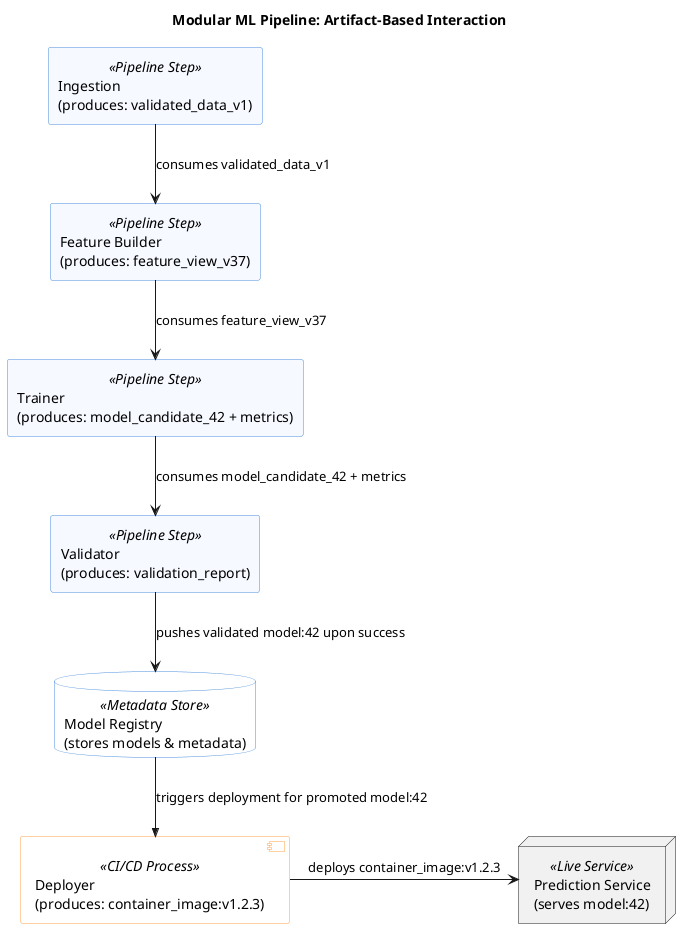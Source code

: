 @startuml
title Modular ML Pipeline: Artifact-Based Interaction

skinparam rectangleBackgroundColor #F6F9FF
skinparam rectangleBorderColor     #4A8DDD
skinparam databaseBackgroundColor #E0EFFF  // Slightly different color for stores
skinparam databaseBorderColor    #4A8DDD
skinparam componentBackgroundColor #FFF6F0 // Different color for deployer/service
skinparam componentBorderColor    #FFA042
skinparam shadowing false
skinparam roundcorner 5

top to bottom direction

rectangle "Ingestion\n(produces: validated_data_v1)"        as ING   <<Pipeline Step>>
rectangle "Feature Builder\n(produces: feature_view_v37)"     as FE    <<Pipeline Step>>
rectangle "Trainer\n(produces: model_candidate_42 + metrics)" as TR    <<Pipeline Step>>
rectangle "Validator\n(produces: validation_report)"         as VAL   <<Pipeline Step>>
database  "Model Registry\n(stores models & metadata)"        as REG   <<Metadata Store>>
component "Deployer\n(produces: container_image:v1.2.3)"      as DEP   <<CI/CD Process>>
node      "Prediction Service\n(serves model:42)"             as SRV   <<Live Service>>

' Connect stages showing artifact handoffs and triggers
ING --> FE  : consumes validated_data_v1
FE  --> TR  : consumes feature_view_v37
TR  --> VAL : consumes model_candidate_42 + metrics
VAL --> REG : pushes validated model:42 upon success
REG -->> DEP : triggers deployment for promoted model:42
DEP -> SRV  : deploys container_image:v1.2.3
@enduml